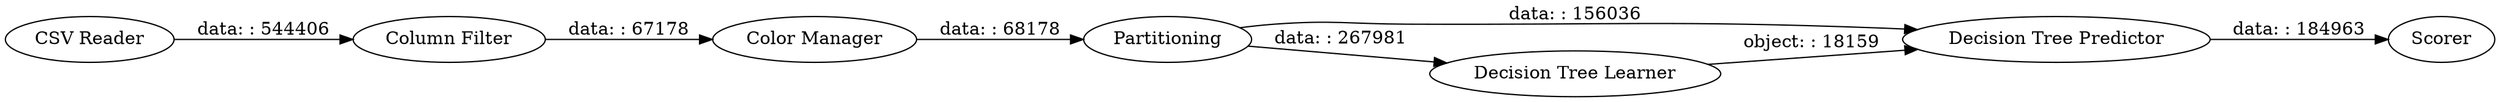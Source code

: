 digraph {
	"5549752343467855701_16" [label="Decision Tree Predictor"]
	"5549752343467855701_13" [label="Column Filter"]
	"5549752343467855701_12" [label="CSV Reader"]
	"5549752343467855701_17" [label="Color Manager"]
	"5549752343467855701_14" [label=Partitioning]
	"5549752343467855701_18" [label=Scorer]
	"5549752343467855701_15" [label="Decision Tree Learner"]
	"5549752343467855701_14" -> "5549752343467855701_15" [label="data: : 267981"]
	"5549752343467855701_12" -> "5549752343467855701_13" [label="data: : 544406"]
	"5549752343467855701_17" -> "5549752343467855701_14" [label="data: : 68178"]
	"5549752343467855701_14" -> "5549752343467855701_16" [label="data: : 156036"]
	"5549752343467855701_15" -> "5549752343467855701_16" [label="object: : 18159"]
	"5549752343467855701_16" -> "5549752343467855701_18" [label="data: : 184963"]
	"5549752343467855701_13" -> "5549752343467855701_17" [label="data: : 67178"]
	rankdir=LR
}
